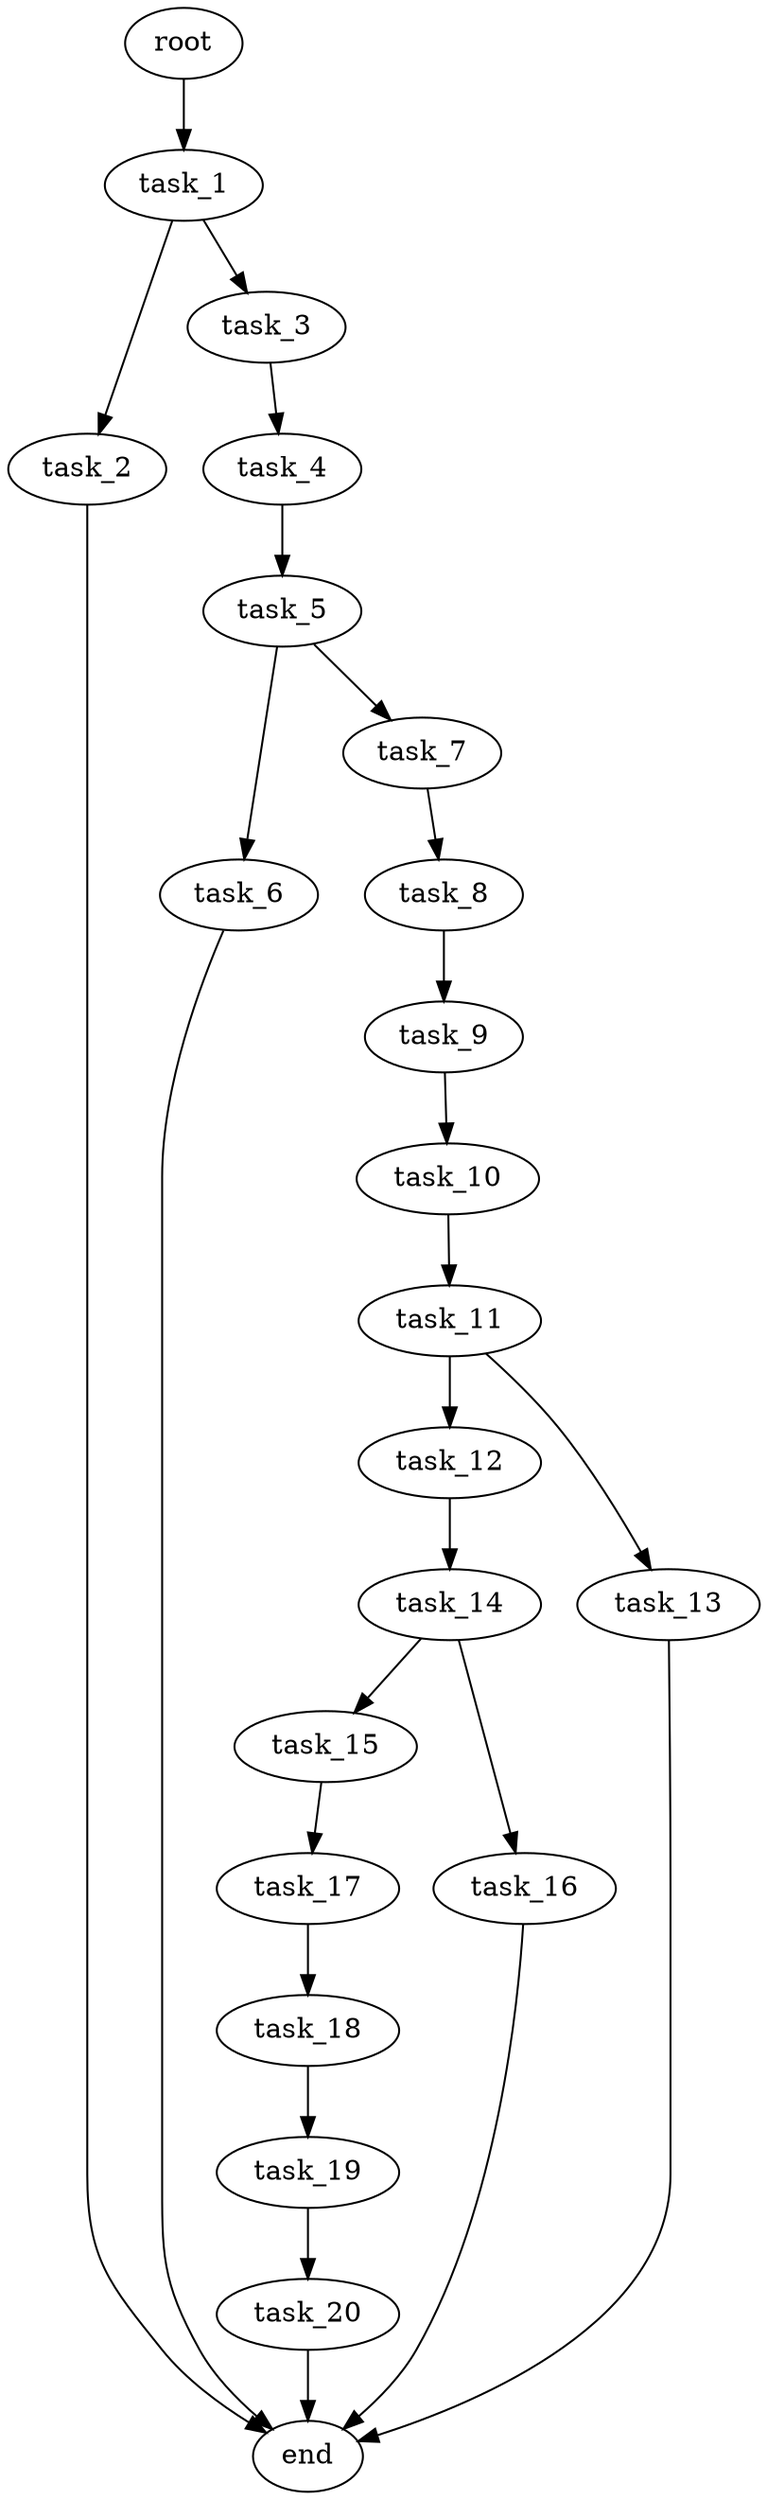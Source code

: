 digraph G {
  root [size="0.000000e+00"];
  task_1 [size="8.808761e+09"];
  task_2 [size="8.792823e+09"];
  task_3 [size="3.695901e+09"];
  task_4 [size="1.578311e+09"];
  task_5 [size="8.337616e+09"];
  task_6 [size="7.035696e+09"];
  task_7 [size="6.117166e+09"];
  task_8 [size="9.872343e+09"];
  task_9 [size="6.540109e+09"];
  task_10 [size="7.922325e+07"];
  task_11 [size="8.171224e+09"];
  task_12 [size="2.994488e+09"];
  task_13 [size="6.634224e+09"];
  task_14 [size="9.389361e+09"];
  task_15 [size="1.343777e+09"];
  task_16 [size="1.155171e+09"];
  task_17 [size="1.071253e+09"];
  task_18 [size="5.532683e+09"];
  task_19 [size="2.724210e+09"];
  task_20 [size="6.048693e+09"];
  end [size="0.000000e+00"];

  root -> task_1 [size="1.000000e-12"];
  task_1 -> task_2 [size="8.792823e+08"];
  task_1 -> task_3 [size="3.695901e+08"];
  task_2 -> end [size="1.000000e-12"];
  task_3 -> task_4 [size="1.578311e+08"];
  task_4 -> task_5 [size="8.337616e+08"];
  task_5 -> task_6 [size="7.035696e+08"];
  task_5 -> task_7 [size="6.117166e+08"];
  task_6 -> end [size="1.000000e-12"];
  task_7 -> task_8 [size="9.872343e+08"];
  task_8 -> task_9 [size="6.540109e+08"];
  task_9 -> task_10 [size="7.922325e+06"];
  task_10 -> task_11 [size="8.171224e+08"];
  task_11 -> task_12 [size="2.994488e+08"];
  task_11 -> task_13 [size="6.634224e+08"];
  task_12 -> task_14 [size="9.389361e+08"];
  task_13 -> end [size="1.000000e-12"];
  task_14 -> task_15 [size="1.343777e+08"];
  task_14 -> task_16 [size="1.155171e+08"];
  task_15 -> task_17 [size="1.071253e+08"];
  task_16 -> end [size="1.000000e-12"];
  task_17 -> task_18 [size="5.532683e+08"];
  task_18 -> task_19 [size="2.724210e+08"];
  task_19 -> task_20 [size="6.048693e+08"];
  task_20 -> end [size="1.000000e-12"];
}
